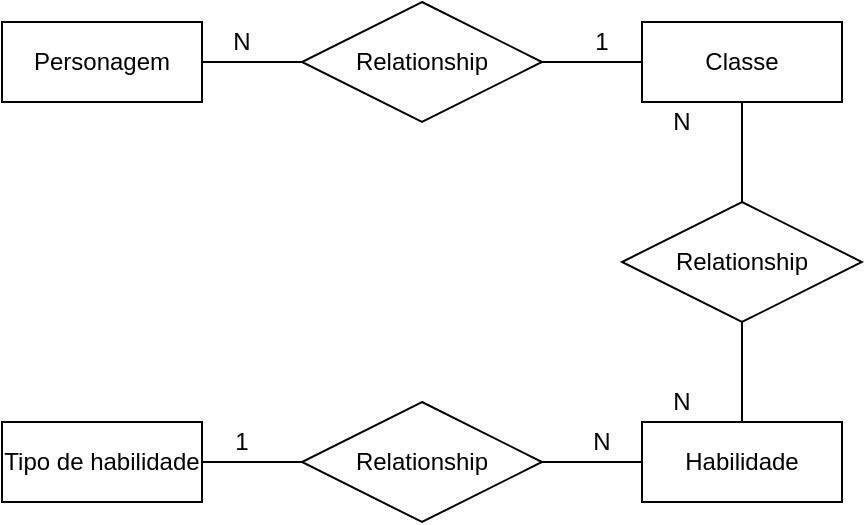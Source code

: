 <mxfile version="14.9.4" type="device" pages="2"><diagram id="R2lEEEUBdFMjLlhIrx00" name="Modelo-Conceitual"><mxGraphModel dx="862" dy="482" grid="1" gridSize="10" guides="1" tooltips="1" connect="1" arrows="1" fold="1" page="1" pageScale="1" pageWidth="850" pageHeight="1100" math="0" shadow="0" extFonts="Permanent Marker^https://fonts.googleapis.com/css?family=Permanent+Marker"><root><mxCell id="0"/><mxCell id="1" parent="0"/><mxCell id="GOhaBhm1vAdptUGz-inr-11" style="edgeStyle=orthogonalEdgeStyle;rounded=0;orthogonalLoop=1;jettySize=auto;html=1;entryX=0;entryY=0.5;entryDx=0;entryDy=0;endArrow=none;endFill=0;" parent="1" source="GOhaBhm1vAdptUGz-inr-2" target="GOhaBhm1vAdptUGz-inr-3" edge="1"><mxGeometry relative="1" as="geometry"/></mxCell><mxCell id="GOhaBhm1vAdptUGz-inr-2" value="Personagem" style="whiteSpace=wrap;html=1;align=center;" parent="1" vertex="1"><mxGeometry x="210" y="230" width="100" height="40" as="geometry"/></mxCell><mxCell id="GOhaBhm1vAdptUGz-inr-3" value="Relationship" style="shape=rhombus;perimeter=rhombusPerimeter;whiteSpace=wrap;html=1;align=center;" parent="1" vertex="1"><mxGeometry x="360" y="220" width="120" height="60" as="geometry"/></mxCell><mxCell id="GOhaBhm1vAdptUGz-inr-13" style="edgeStyle=orthogonalEdgeStyle;rounded=0;orthogonalLoop=1;jettySize=auto;html=1;entryX=1;entryY=0.5;entryDx=0;entryDy=0;endArrow=none;endFill=0;" parent="1" source="GOhaBhm1vAdptUGz-inr-4" target="GOhaBhm1vAdptUGz-inr-3" edge="1"><mxGeometry relative="1" as="geometry"/></mxCell><mxCell id="GOhaBhm1vAdptUGz-inr-14" style="edgeStyle=orthogonalEdgeStyle;rounded=0;orthogonalLoop=1;jettySize=auto;html=1;entryX=0.5;entryY=0;entryDx=0;entryDy=0;endArrow=none;endFill=0;" parent="1" source="GOhaBhm1vAdptUGz-inr-4" target="GOhaBhm1vAdptUGz-inr-5" edge="1"><mxGeometry relative="1" as="geometry"/></mxCell><mxCell id="GOhaBhm1vAdptUGz-inr-4" value="Classe" style="whiteSpace=wrap;html=1;align=center;" parent="1" vertex="1"><mxGeometry x="530" y="230" width="100" height="40" as="geometry"/></mxCell><mxCell id="GOhaBhm1vAdptUGz-inr-15" style="edgeStyle=orthogonalEdgeStyle;rounded=0;orthogonalLoop=1;jettySize=auto;html=1;entryX=0.5;entryY=0;entryDx=0;entryDy=0;endArrow=none;endFill=0;" parent="1" source="GOhaBhm1vAdptUGz-inr-5" target="GOhaBhm1vAdptUGz-inr-6" edge="1"><mxGeometry relative="1" as="geometry"/></mxCell><mxCell id="GOhaBhm1vAdptUGz-inr-5" value="Relationship" style="shape=rhombus;perimeter=rhombusPerimeter;whiteSpace=wrap;html=1;align=center;" parent="1" vertex="1"><mxGeometry x="520" y="320" width="120" height="60" as="geometry"/></mxCell><mxCell id="GOhaBhm1vAdptUGz-inr-16" style="edgeStyle=orthogonalEdgeStyle;rounded=0;orthogonalLoop=1;jettySize=auto;html=1;entryX=1;entryY=0.5;entryDx=0;entryDy=0;endArrow=none;endFill=0;" parent="1" source="GOhaBhm1vAdptUGz-inr-6" target="GOhaBhm1vAdptUGz-inr-7" edge="1"><mxGeometry relative="1" as="geometry"/></mxCell><mxCell id="GOhaBhm1vAdptUGz-inr-6" value="Habilidade" style="whiteSpace=wrap;html=1;align=center;" parent="1" vertex="1"><mxGeometry x="530" y="430" width="100" height="40" as="geometry"/></mxCell><mxCell id="GOhaBhm1vAdptUGz-inr-17" style="edgeStyle=orthogonalEdgeStyle;rounded=0;orthogonalLoop=1;jettySize=auto;html=1;entryX=1;entryY=0.5;entryDx=0;entryDy=0;endArrow=none;endFill=0;" parent="1" source="GOhaBhm1vAdptUGz-inr-7" target="GOhaBhm1vAdptUGz-inr-8" edge="1"><mxGeometry relative="1" as="geometry"/></mxCell><mxCell id="GOhaBhm1vAdptUGz-inr-7" value="Relationship" style="shape=rhombus;perimeter=rhombusPerimeter;whiteSpace=wrap;html=1;align=center;" parent="1" vertex="1"><mxGeometry x="360" y="420" width="120" height="60" as="geometry"/></mxCell><mxCell id="GOhaBhm1vAdptUGz-inr-8" value="Tipo de habilidade" style="whiteSpace=wrap;html=1;align=center;" parent="1" vertex="1"><mxGeometry x="210" y="430" width="100" height="40" as="geometry"/></mxCell><mxCell id="GOhaBhm1vAdptUGz-inr-9" value="N" style="text;html=1;strokeColor=none;fillColor=none;align=center;verticalAlign=middle;whiteSpace=wrap;rounded=0;" parent="1" vertex="1"><mxGeometry x="310" y="230" width="40" height="20" as="geometry"/></mxCell><mxCell id="GOhaBhm1vAdptUGz-inr-10" value="1" style="text;html=1;strokeColor=none;fillColor=none;align=center;verticalAlign=middle;whiteSpace=wrap;rounded=0;" parent="1" vertex="1"><mxGeometry x="490" y="230" width="40" height="20" as="geometry"/></mxCell><mxCell id="GOhaBhm1vAdptUGz-inr-18" value="N" style="text;html=1;strokeColor=none;fillColor=none;align=center;verticalAlign=middle;whiteSpace=wrap;rounded=0;" parent="1" vertex="1"><mxGeometry x="530" y="270" width="40" height="20" as="geometry"/></mxCell><mxCell id="GOhaBhm1vAdptUGz-inr-19" value="N" style="text;html=1;strokeColor=none;fillColor=none;align=center;verticalAlign=middle;whiteSpace=wrap;rounded=0;" parent="1" vertex="1"><mxGeometry x="530" y="410" width="40" height="20" as="geometry"/></mxCell><mxCell id="GOhaBhm1vAdptUGz-inr-20" value="N" style="text;html=1;strokeColor=none;fillColor=none;align=center;verticalAlign=middle;whiteSpace=wrap;rounded=0;" parent="1" vertex="1"><mxGeometry x="490" y="430" width="40" height="20" as="geometry"/></mxCell><mxCell id="GOhaBhm1vAdptUGz-inr-21" value="1" style="text;html=1;strokeColor=none;fillColor=none;align=center;verticalAlign=middle;whiteSpace=wrap;rounded=0;" parent="1" vertex="1"><mxGeometry x="310" y="430" width="40" height="20" as="geometry"/></mxCell></root></mxGraphModel></diagram><diagram id="G87Geea-JuzKvg2FzhWr" name="Modelo-Lógico"><mxGraphModel dx="1014" dy="567" grid="1" gridSize="10" guides="1" tooltips="1" connect="1" arrows="1" fold="1" page="1" pageScale="1" pageWidth="827" pageHeight="1169" math="0" shadow="0"><root><mxCell id="30BH3mKOBN1F20m1mPa2-0"/><mxCell id="30BH3mKOBN1F20m1mPa2-1" parent="30BH3mKOBN1F20m1mPa2-0"/><mxCell id="r8ja1JFop3Rn_f_m0t-p-13" value="Classe" style="shape=table;startSize=30;container=1;collapsible=1;childLayout=tableLayout;fixedRows=1;rowLines=0;fontStyle=1;align=center;resizeLast=1;" vertex="1" parent="30BH3mKOBN1F20m1mPa2-1"><mxGeometry x="1230" y="170" width="180" height="100" as="geometry"/></mxCell><mxCell id="r8ja1JFop3Rn_f_m0t-p-17" value="" style="shape=partialRectangle;collapsible=0;dropTarget=0;pointerEvents=0;fillColor=none;top=0;left=0;bottom=1;right=0;points=[[0,0.5],[1,0.5]];portConstraint=eastwest;" vertex="1" parent="r8ja1JFop3Rn_f_m0t-p-13"><mxGeometry y="30" width="180" height="30" as="geometry"/></mxCell><mxCell id="r8ja1JFop3Rn_f_m0t-p-18" value="PK" style="shape=partialRectangle;connectable=0;fillColor=none;top=0;left=0;bottom=0;right=0;fontStyle=1;overflow=hidden;" vertex="1" parent="r8ja1JFop3Rn_f_m0t-p-17"><mxGeometry width="60" height="30" as="geometry"/></mxCell><mxCell id="r8ja1JFop3Rn_f_m0t-p-19" value="classeID" style="shape=partialRectangle;connectable=0;fillColor=none;top=0;left=0;bottom=0;right=0;align=left;spacingLeft=6;fontStyle=5;overflow=hidden;" vertex="1" parent="r8ja1JFop3Rn_f_m0t-p-17"><mxGeometry x="60" width="120" height="30" as="geometry"/></mxCell><mxCell id="r8ja1JFop3Rn_f_m0t-p-20" value="" style="shape=partialRectangle;collapsible=0;dropTarget=0;pointerEvents=0;fillColor=none;top=0;left=0;bottom=0;right=0;points=[[0,0.5],[1,0.5]];portConstraint=eastwest;" vertex="1" parent="r8ja1JFop3Rn_f_m0t-p-13"><mxGeometry y="60" width="180" height="30" as="geometry"/></mxCell><mxCell id="r8ja1JFop3Rn_f_m0t-p-21" value="" style="shape=partialRectangle;connectable=0;fillColor=none;top=0;left=0;bottom=0;right=0;editable=1;overflow=hidden;" vertex="1" parent="r8ja1JFop3Rn_f_m0t-p-20"><mxGeometry width="60" height="30" as="geometry"/></mxCell><mxCell id="r8ja1JFop3Rn_f_m0t-p-22" value="nomeClasse" style="shape=partialRectangle;connectable=0;fillColor=none;top=0;left=0;bottom=0;right=0;align=left;spacingLeft=6;overflow=hidden;" vertex="1" parent="r8ja1JFop3Rn_f_m0t-p-20"><mxGeometry x="60" width="120" height="30" as="geometry"/></mxCell><mxCell id="V-7qVvhkzOIuV_oyengn-0" value="" style="edgeStyle=entityRelationEdgeStyle;fontSize=12;html=1;endArrow=ERoneToMany;entryX=1;entryY=0.5;entryDx=0;entryDy=0;exitX=0;exitY=0.5;exitDx=0;exitDy=0;" edge="1" parent="30BH3mKOBN1F20m1mPa2-1" source="r8ja1JFop3Rn_f_m0t-p-17" target="q8R-40i7Y29j2RLTSUK9-31"><mxGeometry width="100" height="100" relative="1" as="geometry"><mxPoint x="850" y="620" as="sourcePoint"/><mxPoint x="950" y="520" as="targetPoint"/></mxGeometry></mxCell><mxCell id="-AwFs1b4pn3iPkxhVnTA-0" value="Habilidade" style="shape=table;startSize=30;container=1;collapsible=1;childLayout=tableLayout;fixedRows=1;rowLines=0;fontStyle=1;align=center;resizeLast=1;" vertex="1" parent="30BH3mKOBN1F20m1mPa2-1"><mxGeometry x="700" y="570" width="230" height="130" as="geometry"/></mxCell><mxCell id="-AwFs1b4pn3iPkxhVnTA-1" value="" style="shape=partialRectangle;collapsible=0;dropTarget=0;pointerEvents=0;fillColor=none;top=0;left=0;bottom=0;right=0;points=[[0,0.5],[1,0.5]];portConstraint=eastwest;" vertex="1" parent="-AwFs1b4pn3iPkxhVnTA-0"><mxGeometry y="30" width="230" height="30" as="geometry"/></mxCell><mxCell id="-AwFs1b4pn3iPkxhVnTA-2" value="PK" style="shape=partialRectangle;connectable=0;fillColor=none;top=0;left=0;bottom=0;right=0;fontStyle=1;overflow=hidden;" vertex="1" parent="-AwFs1b4pn3iPkxhVnTA-1"><mxGeometry width="60" height="30" as="geometry"/></mxCell><mxCell id="-AwFs1b4pn3iPkxhVnTA-3" value="habilidadeID" style="shape=partialRectangle;connectable=0;fillColor=none;top=0;left=0;bottom=0;right=0;align=left;spacingLeft=6;fontStyle=5;overflow=hidden;" vertex="1" parent="-AwFs1b4pn3iPkxhVnTA-1"><mxGeometry x="60" width="170" height="30" as="geometry"/></mxCell><mxCell id="-AwFs1b4pn3iPkxhVnTA-4" value="" style="shape=partialRectangle;collapsible=0;dropTarget=0;pointerEvents=0;fillColor=none;top=0;left=0;bottom=1;right=0;points=[[0,0.5],[1,0.5]];portConstraint=eastwest;" vertex="1" parent="-AwFs1b4pn3iPkxhVnTA-0"><mxGeometry y="60" width="230" height="30" as="geometry"/></mxCell><mxCell id="-AwFs1b4pn3iPkxhVnTA-5" value="FK" style="shape=partialRectangle;connectable=0;fillColor=none;top=0;left=0;bottom=0;right=0;fontStyle=1;overflow=hidden;" vertex="1" parent="-AwFs1b4pn3iPkxhVnTA-4"><mxGeometry width="60" height="30" as="geometry"/></mxCell><mxCell id="-AwFs1b4pn3iPkxhVnTA-6" value="tipoHabilidadeID" style="shape=partialRectangle;connectable=0;fillColor=none;top=0;left=0;bottom=0;right=0;align=left;spacingLeft=6;fontStyle=5;overflow=hidden;" vertex="1" parent="-AwFs1b4pn3iPkxhVnTA-4"><mxGeometry x="60" width="170" height="30" as="geometry"/></mxCell><mxCell id="-AwFs1b4pn3iPkxhVnTA-7" value="" style="shape=partialRectangle;collapsible=0;dropTarget=0;pointerEvents=0;fillColor=none;top=0;left=0;bottom=0;right=0;points=[[0,0.5],[1,0.5]];portConstraint=eastwest;" vertex="1" parent="-AwFs1b4pn3iPkxhVnTA-0"><mxGeometry y="90" width="230" height="30" as="geometry"/></mxCell><mxCell id="-AwFs1b4pn3iPkxhVnTA-8" value="" style="shape=partialRectangle;connectable=0;fillColor=none;top=0;left=0;bottom=0;right=0;editable=1;overflow=hidden;" vertex="1" parent="-AwFs1b4pn3iPkxhVnTA-7"><mxGeometry width="60" height="30" as="geometry"/></mxCell><mxCell id="-AwFs1b4pn3iPkxhVnTA-9" value="nomeHabilidade" style="shape=partialRectangle;connectable=0;fillColor=none;top=0;left=0;bottom=0;right=0;align=left;spacingLeft=6;overflow=hidden;" vertex="1" parent="-AwFs1b4pn3iPkxhVnTA-7"><mxGeometry x="60" width="170" height="30" as="geometry"/></mxCell><mxCell id="sjM4PjNQvAhrVU3BxcwQ-1" value="Tipo de Habilidade" style="shape=table;startSize=30;container=1;collapsible=1;childLayout=tableLayout;fixedRows=1;rowLines=0;fontStyle=1;align=center;resizeLast=1;" vertex="1" parent="30BH3mKOBN1F20m1mPa2-1"><mxGeometry x="430" y="585" width="200" height="130" as="geometry"/></mxCell><mxCell id="sjM4PjNQvAhrVU3BxcwQ-5" value="" style="shape=partialRectangle;collapsible=0;dropTarget=0;pointerEvents=0;fillColor=none;top=0;left=0;bottom=1;right=0;points=[[0,0.5],[1,0.5]];portConstraint=eastwest;" vertex="1" parent="sjM4PjNQvAhrVU3BxcwQ-1"><mxGeometry y="30" width="200" height="60" as="geometry"/></mxCell><mxCell id="sjM4PjNQvAhrVU3BxcwQ-6" value="PK" style="shape=partialRectangle;connectable=0;fillColor=none;top=0;left=0;bottom=0;right=0;fontStyle=1;overflow=hidden;" vertex="1" parent="sjM4PjNQvAhrVU3BxcwQ-5"><mxGeometry width="60" height="60" as="geometry"/></mxCell><mxCell id="sjM4PjNQvAhrVU3BxcwQ-7" value="tipoHabilidadeID" style="shape=partialRectangle;connectable=0;fillColor=none;top=0;left=0;bottom=0;right=0;align=left;spacingLeft=6;fontStyle=5;overflow=hidden;" vertex="1" parent="sjM4PjNQvAhrVU3BxcwQ-5"><mxGeometry x="60" width="140" height="60" as="geometry"/></mxCell><mxCell id="sjM4PjNQvAhrVU3BxcwQ-8" value="" style="shape=partialRectangle;collapsible=0;dropTarget=0;pointerEvents=0;fillColor=none;top=0;left=0;bottom=0;right=0;points=[[0,0.5],[1,0.5]];portConstraint=eastwest;" vertex="1" parent="sjM4PjNQvAhrVU3BxcwQ-1"><mxGeometry y="90" width="200" height="30" as="geometry"/></mxCell><mxCell id="sjM4PjNQvAhrVU3BxcwQ-9" value="" style="shape=partialRectangle;connectable=0;fillColor=none;top=0;left=0;bottom=0;right=0;editable=1;overflow=hidden;" vertex="1" parent="sjM4PjNQvAhrVU3BxcwQ-8"><mxGeometry width="60" height="30" as="geometry"/></mxCell><mxCell id="sjM4PjNQvAhrVU3BxcwQ-10" value="nomeTipoHabilidade" style="shape=partialRectangle;connectable=0;fillColor=none;top=0;left=0;bottom=0;right=0;align=left;spacingLeft=6;overflow=hidden;" vertex="1" parent="sjM4PjNQvAhrVU3BxcwQ-8"><mxGeometry x="60" width="140" height="30" as="geometry"/></mxCell><mxCell id="q8R-40i7Y29j2RLTSUK9-0" value="" style="edgeStyle=entityRelationEdgeStyle;fontSize=12;html=1;endArrow=ERoneToMany;exitX=1;exitY=0.5;exitDx=0;exitDy=0;entryX=0;entryY=0.5;entryDx=0;entryDy=0;" edge="1" parent="30BH3mKOBN1F20m1mPa2-1" source="sjM4PjNQvAhrVU3BxcwQ-5" target="-AwFs1b4pn3iPkxhVnTA-4"><mxGeometry width="100" height="100" relative="1" as="geometry"><mxPoint x="840" y="710" as="sourcePoint"/><mxPoint x="940" y="610" as="targetPoint"/></mxGeometry></mxCell><mxCell id="q8R-40i7Y29j2RLTSUK9-27" value="Personagem" style="shape=table;startSize=30;container=1;collapsible=1;childLayout=tableLayout;fixedRows=1;rowLines=0;fontStyle=1;align=center;resizeLast=1;strokeColor=#000000;" vertex="1" parent="30BH3mKOBN1F20m1mPa2-1"><mxGeometry x="430" y="140" width="180" height="250" as="geometry"/></mxCell><mxCell id="q8R-40i7Y29j2RLTSUK9-28" value="" style="shape=partialRectangle;collapsible=0;dropTarget=0;pointerEvents=0;fillColor=none;top=0;left=0;bottom=0;right=0;points=[[0,0.5],[1,0.5]];portConstraint=eastwest;" vertex="1" parent="q8R-40i7Y29j2RLTSUK9-27"><mxGeometry y="30" width="180" height="30" as="geometry"/></mxCell><mxCell id="q8R-40i7Y29j2RLTSUK9-29" value="PK" style="shape=partialRectangle;connectable=0;fillColor=none;top=0;left=0;bottom=0;right=0;fontStyle=1;overflow=hidden;" vertex="1" parent="q8R-40i7Y29j2RLTSUK9-28"><mxGeometry width="60" height="30" as="geometry"/></mxCell><mxCell id="q8R-40i7Y29j2RLTSUK9-30" value="personagemID" style="shape=partialRectangle;connectable=0;fillColor=none;top=0;left=0;bottom=0;right=0;align=left;spacingLeft=6;fontStyle=5;overflow=hidden;" vertex="1" parent="q8R-40i7Y29j2RLTSUK9-28"><mxGeometry x="60" width="120" height="30" as="geometry"/></mxCell><mxCell id="q8R-40i7Y29j2RLTSUK9-31" value="" style="shape=partialRectangle;collapsible=0;dropTarget=0;pointerEvents=0;fillColor=none;top=0;left=0;bottom=1;right=0;points=[[0,0.5],[1,0.5]];portConstraint=eastwest;" vertex="1" parent="q8R-40i7Y29j2RLTSUK9-27"><mxGeometry y="60" width="180" height="30" as="geometry"/></mxCell><mxCell id="q8R-40i7Y29j2RLTSUK9-32" value="FK" style="shape=partialRectangle;connectable=0;fillColor=none;top=0;left=0;bottom=0;right=0;fontStyle=1;overflow=hidden;" vertex="1" parent="q8R-40i7Y29j2RLTSUK9-31"><mxGeometry width="60" height="30" as="geometry"/></mxCell><mxCell id="q8R-40i7Y29j2RLTSUK9-33" value="classeID" style="shape=partialRectangle;connectable=0;fillColor=none;top=0;left=0;bottom=0;right=0;align=left;spacingLeft=6;fontStyle=5;overflow=hidden;" vertex="1" parent="q8R-40i7Y29j2RLTSUK9-31"><mxGeometry x="60" width="120" height="30" as="geometry"/></mxCell><mxCell id="q8R-40i7Y29j2RLTSUK9-34" value="" style="shape=partialRectangle;collapsible=0;dropTarget=0;pointerEvents=0;fillColor=none;top=0;left=0;bottom=0;right=0;points=[[0,0.5],[1,0.5]];portConstraint=eastwest;" vertex="1" parent="q8R-40i7Y29j2RLTSUK9-27"><mxGeometry y="90" width="180" height="30" as="geometry"/></mxCell><mxCell id="q8R-40i7Y29j2RLTSUK9-35" value="" style="shape=partialRectangle;connectable=0;fillColor=none;top=0;left=0;bottom=0;right=0;editable=1;overflow=hidden;" vertex="1" parent="q8R-40i7Y29j2RLTSUK9-34"><mxGeometry width="60" height="30" as="geometry"/></mxCell><mxCell id="q8R-40i7Y29j2RLTSUK9-36" value="nomePersonagem" style="shape=partialRectangle;connectable=0;fillColor=none;top=0;left=0;bottom=0;right=0;align=left;spacingLeft=6;overflow=hidden;" vertex="1" parent="q8R-40i7Y29j2RLTSUK9-34"><mxGeometry x="60" width="120" height="30" as="geometry"/></mxCell><mxCell id="q8R-40i7Y29j2RLTSUK9-59" value="" style="shape=partialRectangle;collapsible=0;dropTarget=0;pointerEvents=0;fillColor=none;top=0;left=0;bottom=0;right=0;points=[[0,0.5],[1,0.5]];portConstraint=eastwest;" vertex="1" parent="q8R-40i7Y29j2RLTSUK9-27"><mxGeometry y="120" width="180" height="30" as="geometry"/></mxCell><mxCell id="q8R-40i7Y29j2RLTSUK9-60" value="" style="shape=partialRectangle;connectable=0;fillColor=none;top=0;left=0;bottom=0;right=0;editable=1;overflow=hidden;" vertex="1" parent="q8R-40i7Y29j2RLTSUK9-59"><mxGeometry width="60" height="30" as="geometry"/></mxCell><mxCell id="q8R-40i7Y29j2RLTSUK9-61" value="vidaMaxima" style="shape=partialRectangle;connectable=0;fillColor=none;top=0;left=0;bottom=0;right=0;align=left;spacingLeft=6;overflow=hidden;" vertex="1" parent="q8R-40i7Y29j2RLTSUK9-59"><mxGeometry x="60" width="120" height="30" as="geometry"/></mxCell><mxCell id="q8R-40i7Y29j2RLTSUK9-62" value="" style="shape=partialRectangle;collapsible=0;dropTarget=0;pointerEvents=0;fillColor=none;top=0;left=0;bottom=0;right=0;points=[[0,0.5],[1,0.5]];portConstraint=eastwest;" vertex="1" parent="q8R-40i7Y29j2RLTSUK9-27"><mxGeometry y="150" width="180" height="30" as="geometry"/></mxCell><mxCell id="q8R-40i7Y29j2RLTSUK9-63" value="" style="shape=partialRectangle;connectable=0;fillColor=none;top=0;left=0;bottom=0;right=0;editable=1;overflow=hidden;" vertex="1" parent="q8R-40i7Y29j2RLTSUK9-62"><mxGeometry width="60" height="30" as="geometry"/></mxCell><mxCell id="q8R-40i7Y29j2RLTSUK9-64" value="manaMaxima" style="shape=partialRectangle;connectable=0;fillColor=none;top=0;left=0;bottom=0;right=0;align=left;spacingLeft=6;overflow=hidden;" vertex="1" parent="q8R-40i7Y29j2RLTSUK9-62"><mxGeometry x="60" width="120" height="30" as="geometry"/></mxCell><mxCell id="q8R-40i7Y29j2RLTSUK9-83" value="" style="shape=partialRectangle;collapsible=0;dropTarget=0;pointerEvents=0;fillColor=none;top=0;left=0;bottom=0;right=0;points=[[0,0.5],[1,0.5]];portConstraint=eastwest;" vertex="1" parent="q8R-40i7Y29j2RLTSUK9-27"><mxGeometry y="180" width="180" height="30" as="geometry"/></mxCell><mxCell id="q8R-40i7Y29j2RLTSUK9-84" value="" style="shape=partialRectangle;connectable=0;fillColor=none;top=0;left=0;bottom=0;right=0;editable=1;overflow=hidden;" vertex="1" parent="q8R-40i7Y29j2RLTSUK9-83"><mxGeometry width="60" height="30" as="geometry"/></mxCell><mxCell id="q8R-40i7Y29j2RLTSUK9-85" value="dataUpdate" style="shape=partialRectangle;connectable=0;fillColor=none;top=0;left=0;bottom=0;right=0;align=left;spacingLeft=6;overflow=hidden;" vertex="1" parent="q8R-40i7Y29j2RLTSUK9-83"><mxGeometry x="60" width="120" height="30" as="geometry"/></mxCell><mxCell id="q8R-40i7Y29j2RLTSUK9-86" value="" style="shape=partialRectangle;collapsible=0;dropTarget=0;pointerEvents=0;fillColor=none;top=0;left=0;bottom=0;right=0;points=[[0,0.5],[1,0.5]];portConstraint=eastwest;" vertex="1" parent="q8R-40i7Y29j2RLTSUK9-27"><mxGeometry y="210" width="180" height="30" as="geometry"/></mxCell><mxCell id="q8R-40i7Y29j2RLTSUK9-87" value="" style="shape=partialRectangle;connectable=0;fillColor=none;top=0;left=0;bottom=0;right=0;editable=1;overflow=hidden;" vertex="1" parent="q8R-40i7Y29j2RLTSUK9-86"><mxGeometry width="60" height="30" as="geometry"/></mxCell><mxCell id="q8R-40i7Y29j2RLTSUK9-88" value="dataCreate" style="shape=partialRectangle;connectable=0;fillColor=none;top=0;left=0;bottom=0;right=0;align=left;spacingLeft=6;overflow=hidden;" vertex="1" parent="q8R-40i7Y29j2RLTSUK9-86"><mxGeometry x="60" width="120" height="30" as="geometry"/></mxCell><mxCell id="q8R-40i7Y29j2RLTSUK9-89" value="Classe-Habilidade" style="shape=table;startSize=30;container=1;collapsible=1;childLayout=tableLayout;fixedRows=1;rowLines=0;fontStyle=1;align=center;resizeLast=1;strokeColor=#000000;" vertex="1" parent="30BH3mKOBN1F20m1mPa2-1"><mxGeometry x="990" y="310" width="180" height="130" as="geometry"/></mxCell><mxCell id="q8R-40i7Y29j2RLTSUK9-90" value="" style="shape=partialRectangle;collapsible=0;dropTarget=0;pointerEvents=0;fillColor=none;top=0;left=0;bottom=0;right=0;points=[[0,0.5],[1,0.5]];portConstraint=eastwest;" vertex="1" parent="q8R-40i7Y29j2RLTSUK9-89"><mxGeometry y="30" width="180" height="30" as="geometry"/></mxCell><mxCell id="q8R-40i7Y29j2RLTSUK9-91" value="PK" style="shape=partialRectangle;connectable=0;fillColor=none;top=0;left=0;bottom=0;right=0;fontStyle=1;overflow=hidden;" vertex="1" parent="q8R-40i7Y29j2RLTSUK9-90"><mxGeometry width="60" height="30" as="geometry"/></mxCell><mxCell id="q8R-40i7Y29j2RLTSUK9-92" value="classHabID" style="shape=partialRectangle;connectable=0;fillColor=none;top=0;left=0;bottom=0;right=0;align=left;spacingLeft=6;fontStyle=5;overflow=hidden;" vertex="1" parent="q8R-40i7Y29j2RLTSUK9-90"><mxGeometry x="60" width="120" height="30" as="geometry"/></mxCell><mxCell id="W4vw4E49i1Bk-2ulvyQF-4" value="" style="shape=partialRectangle;collapsible=0;dropTarget=0;pointerEvents=0;fillColor=none;top=0;left=0;bottom=0;right=0;points=[[0,0.5],[1,0.5]];portConstraint=eastwest;" vertex="1" parent="q8R-40i7Y29j2RLTSUK9-89"><mxGeometry y="60" width="180" height="30" as="geometry"/></mxCell><mxCell id="W4vw4E49i1Bk-2ulvyQF-5" value="FK1" style="shape=partialRectangle;connectable=0;fillColor=none;top=0;left=0;bottom=0;right=0;fontStyle=1;overflow=hidden;" vertex="1" parent="W4vw4E49i1Bk-2ulvyQF-4"><mxGeometry width="60" height="30" as="geometry"/></mxCell><mxCell id="W4vw4E49i1Bk-2ulvyQF-6" value="habilidadeID" style="shape=partialRectangle;connectable=0;fillColor=none;top=0;left=0;bottom=0;right=0;align=left;spacingLeft=6;fontStyle=5;overflow=hidden;" vertex="1" parent="W4vw4E49i1Bk-2ulvyQF-4"><mxGeometry x="60" width="120" height="30" as="geometry"/></mxCell><mxCell id="q8R-40i7Y29j2RLTSUK9-93" value="" style="shape=partialRectangle;collapsible=0;dropTarget=0;pointerEvents=0;fillColor=none;top=0;left=0;bottom=1;right=0;points=[[0,0.5],[1,0.5]];portConstraint=eastwest;" vertex="1" parent="q8R-40i7Y29j2RLTSUK9-89"><mxGeometry y="90" width="180" height="30" as="geometry"/></mxCell><mxCell id="q8R-40i7Y29j2RLTSUK9-94" value="FK2" style="shape=partialRectangle;connectable=0;fillColor=none;top=0;left=0;bottom=0;right=0;fontStyle=1;overflow=hidden;" vertex="1" parent="q8R-40i7Y29j2RLTSUK9-93"><mxGeometry width="60" height="30" as="geometry"/></mxCell><mxCell id="q8R-40i7Y29j2RLTSUK9-95" value="classeID" style="shape=partialRectangle;connectable=0;fillColor=none;top=0;left=0;bottom=0;right=0;align=left;spacingLeft=6;fontStyle=5;overflow=hidden;" vertex="1" parent="q8R-40i7Y29j2RLTSUK9-93"><mxGeometry x="60" width="120" height="30" as="geometry"/></mxCell><mxCell id="W4vw4E49i1Bk-2ulvyQF-0" value="" style="edgeStyle=entityRelationEdgeStyle;fontSize=12;html=1;endArrow=ERoneToMany;exitX=0;exitY=0.5;exitDx=0;exitDy=0;entryX=1;entryY=0.5;entryDx=0;entryDy=0;" edge="1" parent="30BH3mKOBN1F20m1mPa2-1" source="r8ja1JFop3Rn_f_m0t-p-17" target="q8R-40i7Y29j2RLTSUK9-93"><mxGeometry width="100" height="100" relative="1" as="geometry"><mxPoint x="814" y="565" as="sourcePoint"/><mxPoint x="904" y="640" as="targetPoint"/></mxGeometry></mxCell><mxCell id="W4vw4E49i1Bk-2ulvyQF-7" value="" style="edgeStyle=entityRelationEdgeStyle;fontSize=12;html=1;endArrow=ERoneToMany;entryX=0;entryY=0.5;entryDx=0;entryDy=0;exitX=1;exitY=0.5;exitDx=0;exitDy=0;" edge="1" parent="30BH3mKOBN1F20m1mPa2-1" source="-AwFs1b4pn3iPkxhVnTA-1" target="W4vw4E49i1Bk-2ulvyQF-4"><mxGeometry width="100" height="100" relative="1" as="geometry"><mxPoint x="950" y="680" as="sourcePoint"/><mxPoint x="1050" y="580" as="targetPoint"/></mxGeometry></mxCell></root></mxGraphModel></diagram></mxfile>